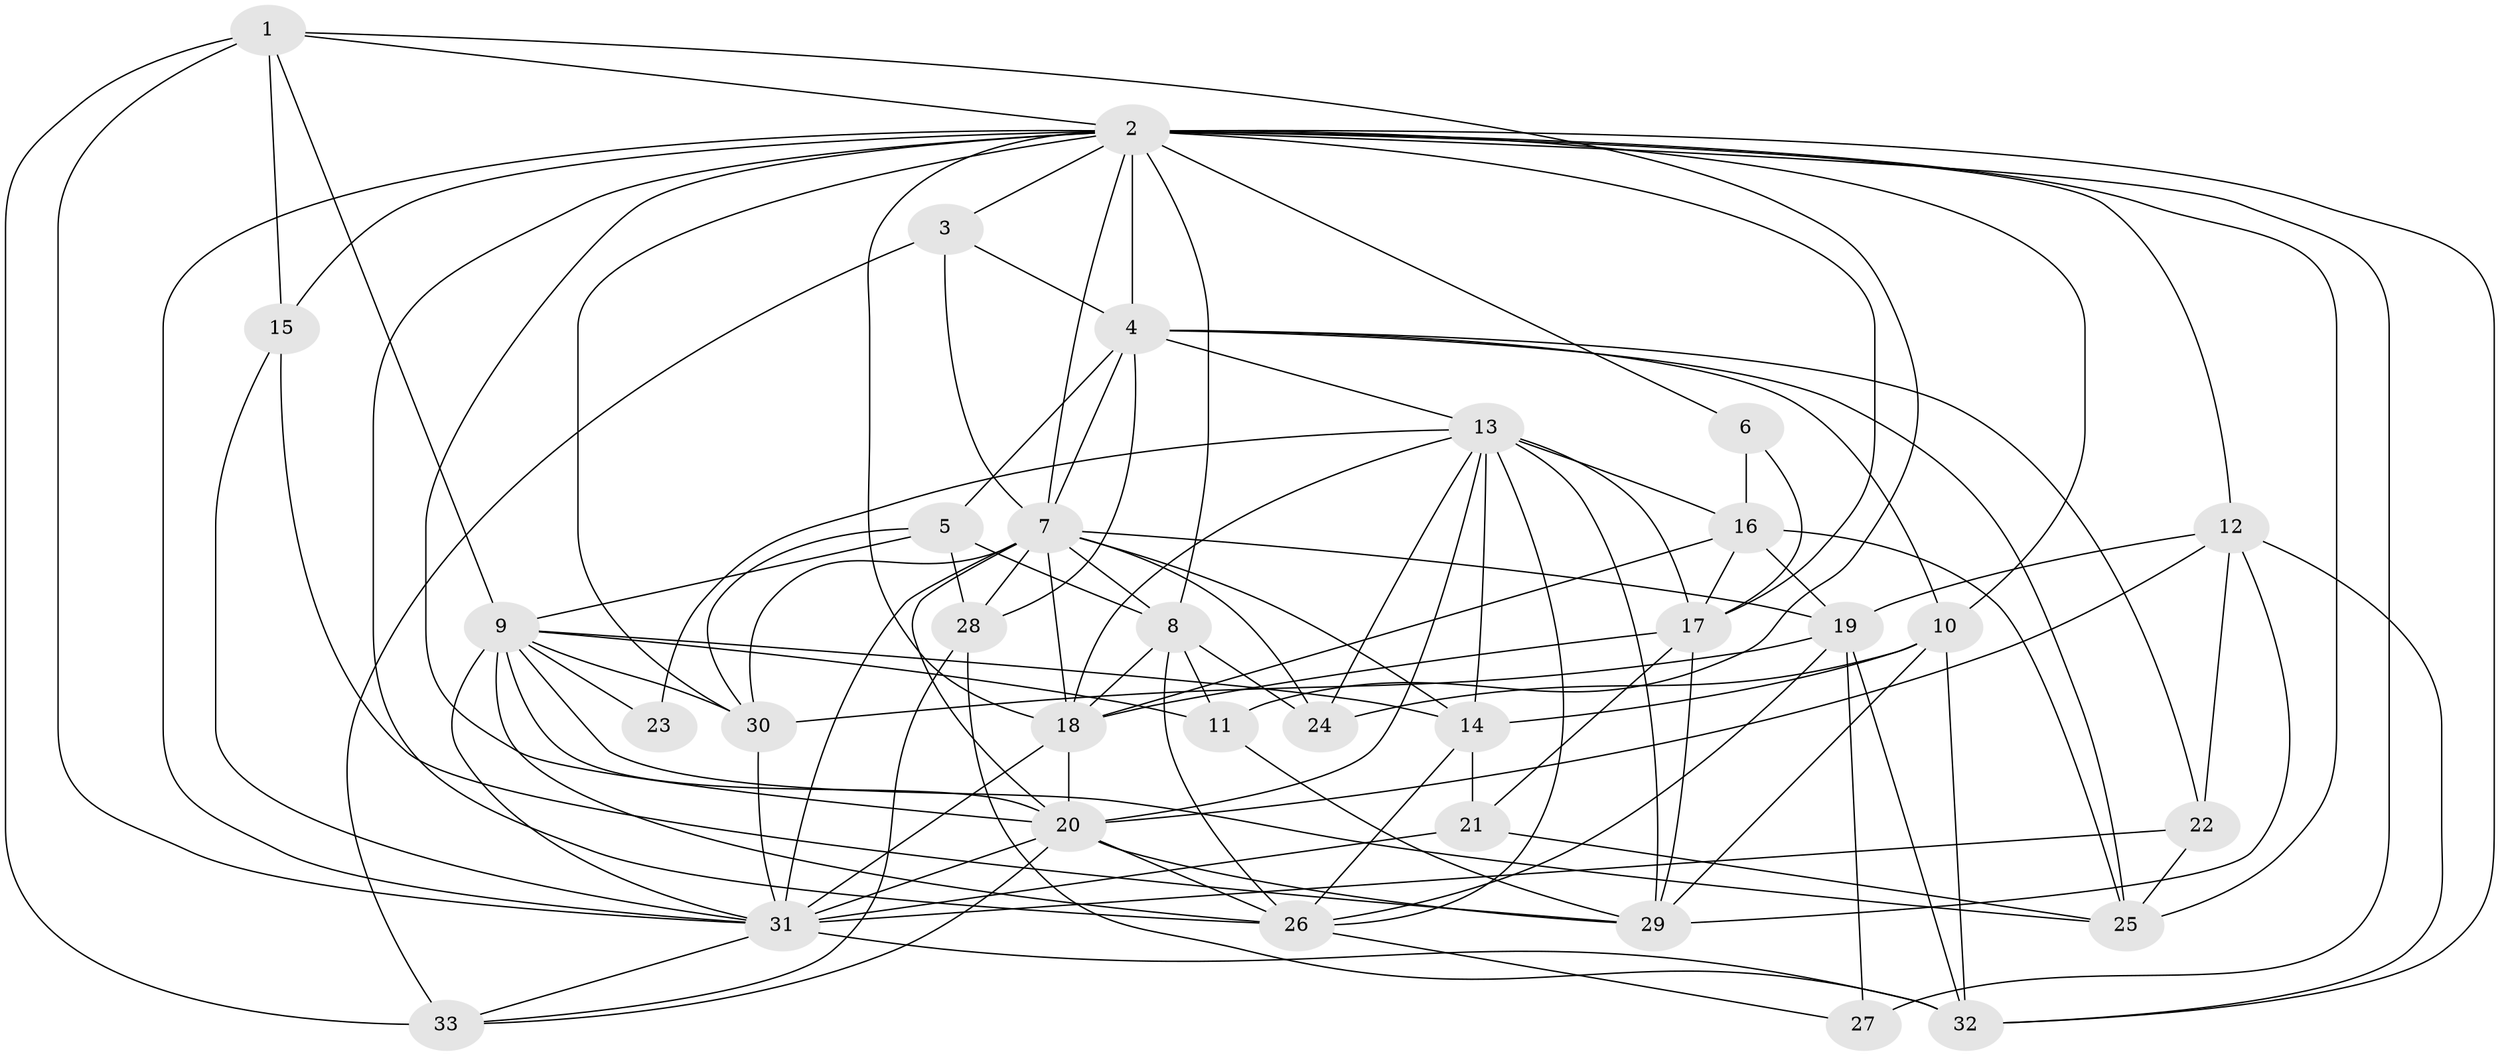 // original degree distribution, {2: 0.1388888888888889, 9: 0.018518518518518517, 5: 0.19444444444444445, 6: 0.06481481481481481, 3: 0.2777777777777778, 4: 0.25925925925925924, 7: 0.046296296296296294}
// Generated by graph-tools (version 1.1) at 2025/51/03/04/25 22:51:20]
// undirected, 33 vertices, 110 edges
graph export_dot {
  node [color=gray90,style=filled];
  1;
  2;
  3;
  4;
  5;
  6;
  7;
  8;
  9;
  10;
  11;
  12;
  13;
  14;
  15;
  16;
  17;
  18;
  19;
  20;
  21;
  22;
  23;
  24;
  25;
  26;
  27;
  28;
  29;
  30;
  31;
  32;
  33;
  1 -- 2 [weight=1.0];
  1 -- 9 [weight=1.0];
  1 -- 11 [weight=1.0];
  1 -- 15 [weight=1.0];
  1 -- 31 [weight=1.0];
  1 -- 33 [weight=2.0];
  2 -- 3 [weight=2.0];
  2 -- 4 [weight=4.0];
  2 -- 6 [weight=1.0];
  2 -- 7 [weight=1.0];
  2 -- 8 [weight=2.0];
  2 -- 10 [weight=1.0];
  2 -- 12 [weight=1.0];
  2 -- 15 [weight=1.0];
  2 -- 17 [weight=2.0];
  2 -- 18 [weight=1.0];
  2 -- 20 [weight=1.0];
  2 -- 25 [weight=2.0];
  2 -- 26 [weight=1.0];
  2 -- 27 [weight=1.0];
  2 -- 30 [weight=1.0];
  2 -- 31 [weight=1.0];
  2 -- 32 [weight=2.0];
  3 -- 4 [weight=1.0];
  3 -- 7 [weight=1.0];
  3 -- 33 [weight=1.0];
  4 -- 5 [weight=2.0];
  4 -- 7 [weight=1.0];
  4 -- 10 [weight=1.0];
  4 -- 13 [weight=1.0];
  4 -- 22 [weight=1.0];
  4 -- 25 [weight=1.0];
  4 -- 28 [weight=1.0];
  5 -- 8 [weight=1.0];
  5 -- 9 [weight=1.0];
  5 -- 28 [weight=1.0];
  5 -- 30 [weight=1.0];
  6 -- 16 [weight=1.0];
  6 -- 17 [weight=1.0];
  7 -- 8 [weight=1.0];
  7 -- 14 [weight=1.0];
  7 -- 18 [weight=2.0];
  7 -- 19 [weight=1.0];
  7 -- 20 [weight=1.0];
  7 -- 24 [weight=1.0];
  7 -- 28 [weight=2.0];
  7 -- 30 [weight=4.0];
  7 -- 31 [weight=2.0];
  8 -- 11 [weight=1.0];
  8 -- 18 [weight=2.0];
  8 -- 24 [weight=1.0];
  8 -- 26 [weight=1.0];
  9 -- 11 [weight=1.0];
  9 -- 14 [weight=1.0];
  9 -- 20 [weight=1.0];
  9 -- 23 [weight=1.0];
  9 -- 25 [weight=1.0];
  9 -- 26 [weight=1.0];
  9 -- 30 [weight=1.0];
  9 -- 31 [weight=1.0];
  10 -- 14 [weight=1.0];
  10 -- 24 [weight=2.0];
  10 -- 29 [weight=1.0];
  10 -- 32 [weight=1.0];
  11 -- 29 [weight=1.0];
  12 -- 19 [weight=1.0];
  12 -- 20 [weight=1.0];
  12 -- 22 [weight=2.0];
  12 -- 29 [weight=1.0];
  12 -- 32 [weight=1.0];
  13 -- 14 [weight=1.0];
  13 -- 16 [weight=1.0];
  13 -- 17 [weight=1.0];
  13 -- 18 [weight=1.0];
  13 -- 20 [weight=1.0];
  13 -- 23 [weight=1.0];
  13 -- 24 [weight=1.0];
  13 -- 26 [weight=1.0];
  13 -- 29 [weight=1.0];
  14 -- 21 [weight=1.0];
  14 -- 26 [weight=2.0];
  15 -- 29 [weight=1.0];
  15 -- 31 [weight=1.0];
  16 -- 17 [weight=2.0];
  16 -- 18 [weight=1.0];
  16 -- 19 [weight=1.0];
  16 -- 25 [weight=1.0];
  17 -- 18 [weight=1.0];
  17 -- 21 [weight=1.0];
  17 -- 29 [weight=1.0];
  18 -- 20 [weight=1.0];
  18 -- 31 [weight=1.0];
  19 -- 26 [weight=1.0];
  19 -- 27 [weight=1.0];
  19 -- 30 [weight=2.0];
  19 -- 32 [weight=1.0];
  20 -- 26 [weight=2.0];
  20 -- 29 [weight=1.0];
  20 -- 31 [weight=1.0];
  20 -- 33 [weight=1.0];
  21 -- 25 [weight=1.0];
  21 -- 31 [weight=1.0];
  22 -- 25 [weight=1.0];
  22 -- 31 [weight=2.0];
  26 -- 27 [weight=1.0];
  28 -- 32 [weight=1.0];
  28 -- 33 [weight=1.0];
  30 -- 31 [weight=1.0];
  31 -- 32 [weight=2.0];
  31 -- 33 [weight=1.0];
}
